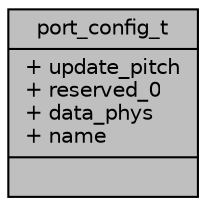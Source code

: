 digraph "port_config_t"
{
 // INTERACTIVE_SVG=YES
 // LATEX_PDF_SIZE
  bgcolor="transparent";
  edge [fontname="Helvetica",fontsize="10",labelfontname="Helvetica",labelfontsize="10"];
  node [fontname="Helvetica",fontsize="10",shape=record];
  Node1 [label="{port_config_t\n|+ update_pitch\l+ reserved_0\l+ data_phys\l+ name\l|}",height=0.2,width=0.4,color="black", fillcolor="grey75", style="filled", fontcolor="black",tooltip="The network port configuration."];
}
